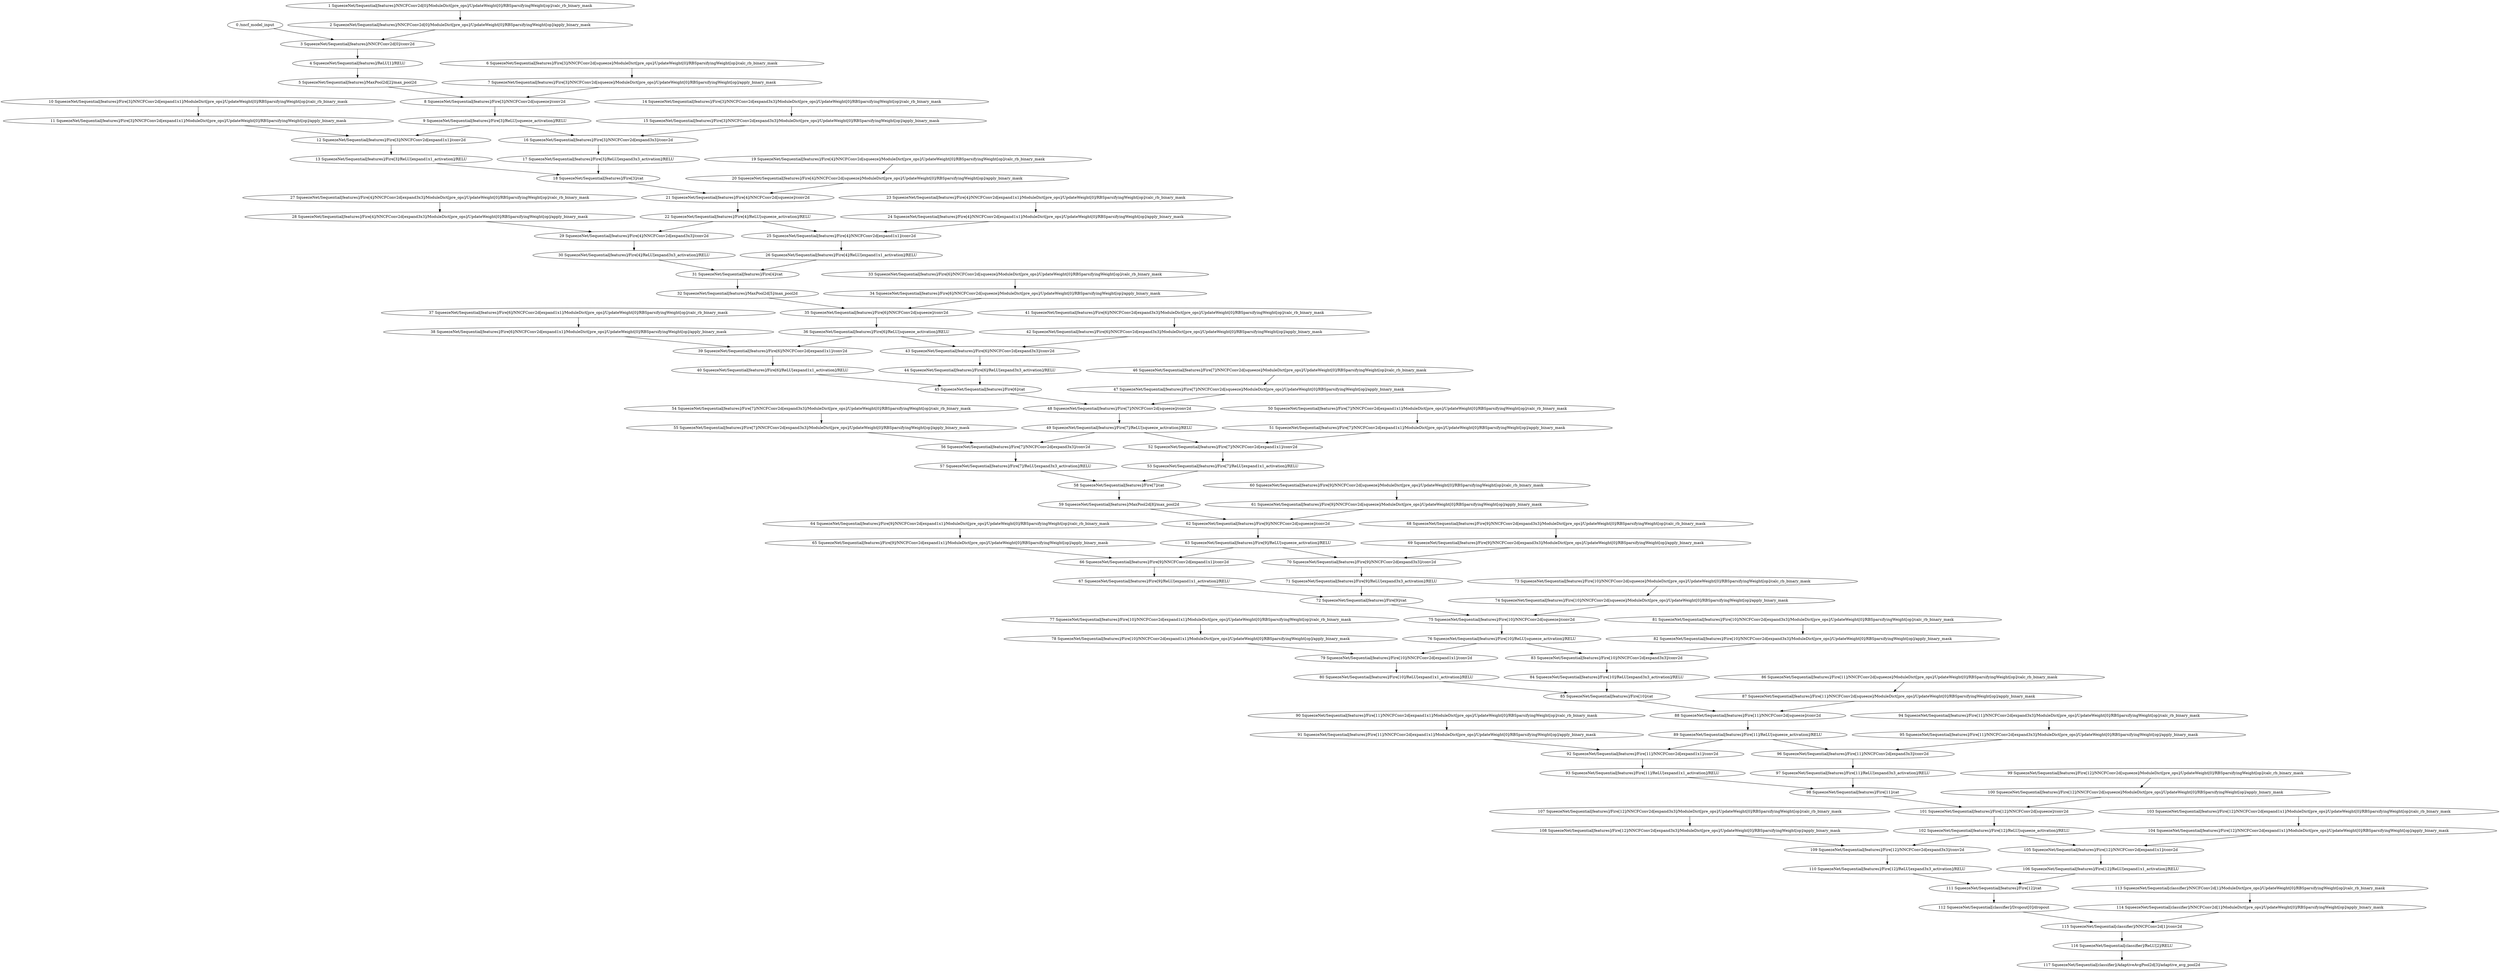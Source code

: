 strict digraph  {
"0 /nncf_model_input" [id=0, scope="", type=nncf_model_input];
"1 SqueezeNet/Sequential[features]/NNCFConv2d[0]/ModuleDict[pre_ops]/UpdateWeight[0]/RBSparsifyingWeight[op]/calc_rb_binary_mask" [id=1, scope="SqueezeNet/Sequential[features]/NNCFConv2d[0]/ModuleDict[pre_ops]/UpdateWeight[0]/RBSparsifyingWeight[op]", type=calc_rb_binary_mask];
"2 SqueezeNet/Sequential[features]/NNCFConv2d[0]/ModuleDict[pre_ops]/UpdateWeight[0]/RBSparsifyingWeight[op]/apply_binary_mask" [id=2, scope="SqueezeNet/Sequential[features]/NNCFConv2d[0]/ModuleDict[pre_ops]/UpdateWeight[0]/RBSparsifyingWeight[op]", type=apply_binary_mask];
"3 SqueezeNet/Sequential[features]/NNCFConv2d[0]/conv2d" [id=3, scope="SqueezeNet/Sequential[features]/NNCFConv2d[0]", type=conv2d];
"4 SqueezeNet/Sequential[features]/ReLU[1]/RELU" [id=4, scope="SqueezeNet/Sequential[features]/ReLU[1]", type=RELU];
"5 SqueezeNet/Sequential[features]/MaxPool2d[2]/max_pool2d" [id=5, scope="SqueezeNet/Sequential[features]/MaxPool2d[2]", type=max_pool2d];
"6 SqueezeNet/Sequential[features]/Fire[3]/NNCFConv2d[squeeze]/ModuleDict[pre_ops]/UpdateWeight[0]/RBSparsifyingWeight[op]/calc_rb_binary_mask" [id=6, scope="SqueezeNet/Sequential[features]/Fire[3]/NNCFConv2d[squeeze]/ModuleDict[pre_ops]/UpdateWeight[0]/RBSparsifyingWeight[op]", type=calc_rb_binary_mask];
"7 SqueezeNet/Sequential[features]/Fire[3]/NNCFConv2d[squeeze]/ModuleDict[pre_ops]/UpdateWeight[0]/RBSparsifyingWeight[op]/apply_binary_mask" [id=7, scope="SqueezeNet/Sequential[features]/Fire[3]/NNCFConv2d[squeeze]/ModuleDict[pre_ops]/UpdateWeight[0]/RBSparsifyingWeight[op]", type=apply_binary_mask];
"8 SqueezeNet/Sequential[features]/Fire[3]/NNCFConv2d[squeeze]/conv2d" [id=8, scope="SqueezeNet/Sequential[features]/Fire[3]/NNCFConv2d[squeeze]", type=conv2d];
"9 SqueezeNet/Sequential[features]/Fire[3]/ReLU[squeeze_activation]/RELU" [id=9, scope="SqueezeNet/Sequential[features]/Fire[3]/ReLU[squeeze_activation]", type=RELU];
"10 SqueezeNet/Sequential[features]/Fire[3]/NNCFConv2d[expand1x1]/ModuleDict[pre_ops]/UpdateWeight[0]/RBSparsifyingWeight[op]/calc_rb_binary_mask" [id=10, scope="SqueezeNet/Sequential[features]/Fire[3]/NNCFConv2d[expand1x1]/ModuleDict[pre_ops]/UpdateWeight[0]/RBSparsifyingWeight[op]", type=calc_rb_binary_mask];
"11 SqueezeNet/Sequential[features]/Fire[3]/NNCFConv2d[expand1x1]/ModuleDict[pre_ops]/UpdateWeight[0]/RBSparsifyingWeight[op]/apply_binary_mask" [id=11, scope="SqueezeNet/Sequential[features]/Fire[3]/NNCFConv2d[expand1x1]/ModuleDict[pre_ops]/UpdateWeight[0]/RBSparsifyingWeight[op]", type=apply_binary_mask];
"12 SqueezeNet/Sequential[features]/Fire[3]/NNCFConv2d[expand1x1]/conv2d" [id=12, scope="SqueezeNet/Sequential[features]/Fire[3]/NNCFConv2d[expand1x1]", type=conv2d];
"13 SqueezeNet/Sequential[features]/Fire[3]/ReLU[expand1x1_activation]/RELU" [id=13, scope="SqueezeNet/Sequential[features]/Fire[3]/ReLU[expand1x1_activation]", type=RELU];
"14 SqueezeNet/Sequential[features]/Fire[3]/NNCFConv2d[expand3x3]/ModuleDict[pre_ops]/UpdateWeight[0]/RBSparsifyingWeight[op]/calc_rb_binary_mask" [id=14, scope="SqueezeNet/Sequential[features]/Fire[3]/NNCFConv2d[expand3x3]/ModuleDict[pre_ops]/UpdateWeight[0]/RBSparsifyingWeight[op]", type=calc_rb_binary_mask];
"15 SqueezeNet/Sequential[features]/Fire[3]/NNCFConv2d[expand3x3]/ModuleDict[pre_ops]/UpdateWeight[0]/RBSparsifyingWeight[op]/apply_binary_mask" [id=15, scope="SqueezeNet/Sequential[features]/Fire[3]/NNCFConv2d[expand3x3]/ModuleDict[pre_ops]/UpdateWeight[0]/RBSparsifyingWeight[op]", type=apply_binary_mask];
"16 SqueezeNet/Sequential[features]/Fire[3]/NNCFConv2d[expand3x3]/conv2d" [id=16, scope="SqueezeNet/Sequential[features]/Fire[3]/NNCFConv2d[expand3x3]", type=conv2d];
"17 SqueezeNet/Sequential[features]/Fire[3]/ReLU[expand3x3_activation]/RELU" [id=17, scope="SqueezeNet/Sequential[features]/Fire[3]/ReLU[expand3x3_activation]", type=RELU];
"18 SqueezeNet/Sequential[features]/Fire[3]/cat" [id=18, scope="SqueezeNet/Sequential[features]/Fire[3]", type=cat];
"19 SqueezeNet/Sequential[features]/Fire[4]/NNCFConv2d[squeeze]/ModuleDict[pre_ops]/UpdateWeight[0]/RBSparsifyingWeight[op]/calc_rb_binary_mask" [id=19, scope="SqueezeNet/Sequential[features]/Fire[4]/NNCFConv2d[squeeze]/ModuleDict[pre_ops]/UpdateWeight[0]/RBSparsifyingWeight[op]", type=calc_rb_binary_mask];
"20 SqueezeNet/Sequential[features]/Fire[4]/NNCFConv2d[squeeze]/ModuleDict[pre_ops]/UpdateWeight[0]/RBSparsifyingWeight[op]/apply_binary_mask" [id=20, scope="SqueezeNet/Sequential[features]/Fire[4]/NNCFConv2d[squeeze]/ModuleDict[pre_ops]/UpdateWeight[0]/RBSparsifyingWeight[op]", type=apply_binary_mask];
"21 SqueezeNet/Sequential[features]/Fire[4]/NNCFConv2d[squeeze]/conv2d" [id=21, scope="SqueezeNet/Sequential[features]/Fire[4]/NNCFConv2d[squeeze]", type=conv2d];
"22 SqueezeNet/Sequential[features]/Fire[4]/ReLU[squeeze_activation]/RELU" [id=22, scope="SqueezeNet/Sequential[features]/Fire[4]/ReLU[squeeze_activation]", type=RELU];
"23 SqueezeNet/Sequential[features]/Fire[4]/NNCFConv2d[expand1x1]/ModuleDict[pre_ops]/UpdateWeight[0]/RBSparsifyingWeight[op]/calc_rb_binary_mask" [id=23, scope="SqueezeNet/Sequential[features]/Fire[4]/NNCFConv2d[expand1x1]/ModuleDict[pre_ops]/UpdateWeight[0]/RBSparsifyingWeight[op]", type=calc_rb_binary_mask];
"24 SqueezeNet/Sequential[features]/Fire[4]/NNCFConv2d[expand1x1]/ModuleDict[pre_ops]/UpdateWeight[0]/RBSparsifyingWeight[op]/apply_binary_mask" [id=24, scope="SqueezeNet/Sequential[features]/Fire[4]/NNCFConv2d[expand1x1]/ModuleDict[pre_ops]/UpdateWeight[0]/RBSparsifyingWeight[op]", type=apply_binary_mask];
"25 SqueezeNet/Sequential[features]/Fire[4]/NNCFConv2d[expand1x1]/conv2d" [id=25, scope="SqueezeNet/Sequential[features]/Fire[4]/NNCFConv2d[expand1x1]", type=conv2d];
"26 SqueezeNet/Sequential[features]/Fire[4]/ReLU[expand1x1_activation]/RELU" [id=26, scope="SqueezeNet/Sequential[features]/Fire[4]/ReLU[expand1x1_activation]", type=RELU];
"27 SqueezeNet/Sequential[features]/Fire[4]/NNCFConv2d[expand3x3]/ModuleDict[pre_ops]/UpdateWeight[0]/RBSparsifyingWeight[op]/calc_rb_binary_mask" [id=27, scope="SqueezeNet/Sequential[features]/Fire[4]/NNCFConv2d[expand3x3]/ModuleDict[pre_ops]/UpdateWeight[0]/RBSparsifyingWeight[op]", type=calc_rb_binary_mask];
"28 SqueezeNet/Sequential[features]/Fire[4]/NNCFConv2d[expand3x3]/ModuleDict[pre_ops]/UpdateWeight[0]/RBSparsifyingWeight[op]/apply_binary_mask" [id=28, scope="SqueezeNet/Sequential[features]/Fire[4]/NNCFConv2d[expand3x3]/ModuleDict[pre_ops]/UpdateWeight[0]/RBSparsifyingWeight[op]", type=apply_binary_mask];
"29 SqueezeNet/Sequential[features]/Fire[4]/NNCFConv2d[expand3x3]/conv2d" [id=29, scope="SqueezeNet/Sequential[features]/Fire[4]/NNCFConv2d[expand3x3]", type=conv2d];
"30 SqueezeNet/Sequential[features]/Fire[4]/ReLU[expand3x3_activation]/RELU" [id=30, scope="SqueezeNet/Sequential[features]/Fire[4]/ReLU[expand3x3_activation]", type=RELU];
"31 SqueezeNet/Sequential[features]/Fire[4]/cat" [id=31, scope="SqueezeNet/Sequential[features]/Fire[4]", type=cat];
"32 SqueezeNet/Sequential[features]/MaxPool2d[5]/max_pool2d" [id=32, scope="SqueezeNet/Sequential[features]/MaxPool2d[5]", type=max_pool2d];
"33 SqueezeNet/Sequential[features]/Fire[6]/NNCFConv2d[squeeze]/ModuleDict[pre_ops]/UpdateWeight[0]/RBSparsifyingWeight[op]/calc_rb_binary_mask" [id=33, scope="SqueezeNet/Sequential[features]/Fire[6]/NNCFConv2d[squeeze]/ModuleDict[pre_ops]/UpdateWeight[0]/RBSparsifyingWeight[op]", type=calc_rb_binary_mask];
"34 SqueezeNet/Sequential[features]/Fire[6]/NNCFConv2d[squeeze]/ModuleDict[pre_ops]/UpdateWeight[0]/RBSparsifyingWeight[op]/apply_binary_mask" [id=34, scope="SqueezeNet/Sequential[features]/Fire[6]/NNCFConv2d[squeeze]/ModuleDict[pre_ops]/UpdateWeight[0]/RBSparsifyingWeight[op]", type=apply_binary_mask];
"35 SqueezeNet/Sequential[features]/Fire[6]/NNCFConv2d[squeeze]/conv2d" [id=35, scope="SqueezeNet/Sequential[features]/Fire[6]/NNCFConv2d[squeeze]", type=conv2d];
"36 SqueezeNet/Sequential[features]/Fire[6]/ReLU[squeeze_activation]/RELU" [id=36, scope="SqueezeNet/Sequential[features]/Fire[6]/ReLU[squeeze_activation]", type=RELU];
"37 SqueezeNet/Sequential[features]/Fire[6]/NNCFConv2d[expand1x1]/ModuleDict[pre_ops]/UpdateWeight[0]/RBSparsifyingWeight[op]/calc_rb_binary_mask" [id=37, scope="SqueezeNet/Sequential[features]/Fire[6]/NNCFConv2d[expand1x1]/ModuleDict[pre_ops]/UpdateWeight[0]/RBSparsifyingWeight[op]", type=calc_rb_binary_mask];
"38 SqueezeNet/Sequential[features]/Fire[6]/NNCFConv2d[expand1x1]/ModuleDict[pre_ops]/UpdateWeight[0]/RBSparsifyingWeight[op]/apply_binary_mask" [id=38, scope="SqueezeNet/Sequential[features]/Fire[6]/NNCFConv2d[expand1x1]/ModuleDict[pre_ops]/UpdateWeight[0]/RBSparsifyingWeight[op]", type=apply_binary_mask];
"39 SqueezeNet/Sequential[features]/Fire[6]/NNCFConv2d[expand1x1]/conv2d" [id=39, scope="SqueezeNet/Sequential[features]/Fire[6]/NNCFConv2d[expand1x1]", type=conv2d];
"40 SqueezeNet/Sequential[features]/Fire[6]/ReLU[expand1x1_activation]/RELU" [id=40, scope="SqueezeNet/Sequential[features]/Fire[6]/ReLU[expand1x1_activation]", type=RELU];
"41 SqueezeNet/Sequential[features]/Fire[6]/NNCFConv2d[expand3x3]/ModuleDict[pre_ops]/UpdateWeight[0]/RBSparsifyingWeight[op]/calc_rb_binary_mask" [id=41, scope="SqueezeNet/Sequential[features]/Fire[6]/NNCFConv2d[expand3x3]/ModuleDict[pre_ops]/UpdateWeight[0]/RBSparsifyingWeight[op]", type=calc_rb_binary_mask];
"42 SqueezeNet/Sequential[features]/Fire[6]/NNCFConv2d[expand3x3]/ModuleDict[pre_ops]/UpdateWeight[0]/RBSparsifyingWeight[op]/apply_binary_mask" [id=42, scope="SqueezeNet/Sequential[features]/Fire[6]/NNCFConv2d[expand3x3]/ModuleDict[pre_ops]/UpdateWeight[0]/RBSparsifyingWeight[op]", type=apply_binary_mask];
"43 SqueezeNet/Sequential[features]/Fire[6]/NNCFConv2d[expand3x3]/conv2d" [id=43, scope="SqueezeNet/Sequential[features]/Fire[6]/NNCFConv2d[expand3x3]", type=conv2d];
"44 SqueezeNet/Sequential[features]/Fire[6]/ReLU[expand3x3_activation]/RELU" [id=44, scope="SqueezeNet/Sequential[features]/Fire[6]/ReLU[expand3x3_activation]", type=RELU];
"45 SqueezeNet/Sequential[features]/Fire[6]/cat" [id=45, scope="SqueezeNet/Sequential[features]/Fire[6]", type=cat];
"46 SqueezeNet/Sequential[features]/Fire[7]/NNCFConv2d[squeeze]/ModuleDict[pre_ops]/UpdateWeight[0]/RBSparsifyingWeight[op]/calc_rb_binary_mask" [id=46, scope="SqueezeNet/Sequential[features]/Fire[7]/NNCFConv2d[squeeze]/ModuleDict[pre_ops]/UpdateWeight[0]/RBSparsifyingWeight[op]", type=calc_rb_binary_mask];
"47 SqueezeNet/Sequential[features]/Fire[7]/NNCFConv2d[squeeze]/ModuleDict[pre_ops]/UpdateWeight[0]/RBSparsifyingWeight[op]/apply_binary_mask" [id=47, scope="SqueezeNet/Sequential[features]/Fire[7]/NNCFConv2d[squeeze]/ModuleDict[pre_ops]/UpdateWeight[0]/RBSparsifyingWeight[op]", type=apply_binary_mask];
"48 SqueezeNet/Sequential[features]/Fire[7]/NNCFConv2d[squeeze]/conv2d" [id=48, scope="SqueezeNet/Sequential[features]/Fire[7]/NNCFConv2d[squeeze]", type=conv2d];
"49 SqueezeNet/Sequential[features]/Fire[7]/ReLU[squeeze_activation]/RELU" [id=49, scope="SqueezeNet/Sequential[features]/Fire[7]/ReLU[squeeze_activation]", type=RELU];
"50 SqueezeNet/Sequential[features]/Fire[7]/NNCFConv2d[expand1x1]/ModuleDict[pre_ops]/UpdateWeight[0]/RBSparsifyingWeight[op]/calc_rb_binary_mask" [id=50, scope="SqueezeNet/Sequential[features]/Fire[7]/NNCFConv2d[expand1x1]/ModuleDict[pre_ops]/UpdateWeight[0]/RBSparsifyingWeight[op]", type=calc_rb_binary_mask];
"51 SqueezeNet/Sequential[features]/Fire[7]/NNCFConv2d[expand1x1]/ModuleDict[pre_ops]/UpdateWeight[0]/RBSparsifyingWeight[op]/apply_binary_mask" [id=51, scope="SqueezeNet/Sequential[features]/Fire[7]/NNCFConv2d[expand1x1]/ModuleDict[pre_ops]/UpdateWeight[0]/RBSparsifyingWeight[op]", type=apply_binary_mask];
"52 SqueezeNet/Sequential[features]/Fire[7]/NNCFConv2d[expand1x1]/conv2d" [id=52, scope="SqueezeNet/Sequential[features]/Fire[7]/NNCFConv2d[expand1x1]", type=conv2d];
"53 SqueezeNet/Sequential[features]/Fire[7]/ReLU[expand1x1_activation]/RELU" [id=53, scope="SqueezeNet/Sequential[features]/Fire[7]/ReLU[expand1x1_activation]", type=RELU];
"54 SqueezeNet/Sequential[features]/Fire[7]/NNCFConv2d[expand3x3]/ModuleDict[pre_ops]/UpdateWeight[0]/RBSparsifyingWeight[op]/calc_rb_binary_mask" [id=54, scope="SqueezeNet/Sequential[features]/Fire[7]/NNCFConv2d[expand3x3]/ModuleDict[pre_ops]/UpdateWeight[0]/RBSparsifyingWeight[op]", type=calc_rb_binary_mask];
"55 SqueezeNet/Sequential[features]/Fire[7]/NNCFConv2d[expand3x3]/ModuleDict[pre_ops]/UpdateWeight[0]/RBSparsifyingWeight[op]/apply_binary_mask" [id=55, scope="SqueezeNet/Sequential[features]/Fire[7]/NNCFConv2d[expand3x3]/ModuleDict[pre_ops]/UpdateWeight[0]/RBSparsifyingWeight[op]", type=apply_binary_mask];
"56 SqueezeNet/Sequential[features]/Fire[7]/NNCFConv2d[expand3x3]/conv2d" [id=56, scope="SqueezeNet/Sequential[features]/Fire[7]/NNCFConv2d[expand3x3]", type=conv2d];
"57 SqueezeNet/Sequential[features]/Fire[7]/ReLU[expand3x3_activation]/RELU" [id=57, scope="SqueezeNet/Sequential[features]/Fire[7]/ReLU[expand3x3_activation]", type=RELU];
"58 SqueezeNet/Sequential[features]/Fire[7]/cat" [id=58, scope="SqueezeNet/Sequential[features]/Fire[7]", type=cat];
"59 SqueezeNet/Sequential[features]/MaxPool2d[8]/max_pool2d" [id=59, scope="SqueezeNet/Sequential[features]/MaxPool2d[8]", type=max_pool2d];
"60 SqueezeNet/Sequential[features]/Fire[9]/NNCFConv2d[squeeze]/ModuleDict[pre_ops]/UpdateWeight[0]/RBSparsifyingWeight[op]/calc_rb_binary_mask" [id=60, scope="SqueezeNet/Sequential[features]/Fire[9]/NNCFConv2d[squeeze]/ModuleDict[pre_ops]/UpdateWeight[0]/RBSparsifyingWeight[op]", type=calc_rb_binary_mask];
"61 SqueezeNet/Sequential[features]/Fire[9]/NNCFConv2d[squeeze]/ModuleDict[pre_ops]/UpdateWeight[0]/RBSparsifyingWeight[op]/apply_binary_mask" [id=61, scope="SqueezeNet/Sequential[features]/Fire[9]/NNCFConv2d[squeeze]/ModuleDict[pre_ops]/UpdateWeight[0]/RBSparsifyingWeight[op]", type=apply_binary_mask];
"62 SqueezeNet/Sequential[features]/Fire[9]/NNCFConv2d[squeeze]/conv2d" [id=62, scope="SqueezeNet/Sequential[features]/Fire[9]/NNCFConv2d[squeeze]", type=conv2d];
"63 SqueezeNet/Sequential[features]/Fire[9]/ReLU[squeeze_activation]/RELU" [id=63, scope="SqueezeNet/Sequential[features]/Fire[9]/ReLU[squeeze_activation]", type=RELU];
"64 SqueezeNet/Sequential[features]/Fire[9]/NNCFConv2d[expand1x1]/ModuleDict[pre_ops]/UpdateWeight[0]/RBSparsifyingWeight[op]/calc_rb_binary_mask" [id=64, scope="SqueezeNet/Sequential[features]/Fire[9]/NNCFConv2d[expand1x1]/ModuleDict[pre_ops]/UpdateWeight[0]/RBSparsifyingWeight[op]", type=calc_rb_binary_mask];
"65 SqueezeNet/Sequential[features]/Fire[9]/NNCFConv2d[expand1x1]/ModuleDict[pre_ops]/UpdateWeight[0]/RBSparsifyingWeight[op]/apply_binary_mask" [id=65, scope="SqueezeNet/Sequential[features]/Fire[9]/NNCFConv2d[expand1x1]/ModuleDict[pre_ops]/UpdateWeight[0]/RBSparsifyingWeight[op]", type=apply_binary_mask];
"66 SqueezeNet/Sequential[features]/Fire[9]/NNCFConv2d[expand1x1]/conv2d" [id=66, scope="SqueezeNet/Sequential[features]/Fire[9]/NNCFConv2d[expand1x1]", type=conv2d];
"67 SqueezeNet/Sequential[features]/Fire[9]/ReLU[expand1x1_activation]/RELU" [id=67, scope="SqueezeNet/Sequential[features]/Fire[9]/ReLU[expand1x1_activation]", type=RELU];
"68 SqueezeNet/Sequential[features]/Fire[9]/NNCFConv2d[expand3x3]/ModuleDict[pre_ops]/UpdateWeight[0]/RBSparsifyingWeight[op]/calc_rb_binary_mask" [id=68, scope="SqueezeNet/Sequential[features]/Fire[9]/NNCFConv2d[expand3x3]/ModuleDict[pre_ops]/UpdateWeight[0]/RBSparsifyingWeight[op]", type=calc_rb_binary_mask];
"69 SqueezeNet/Sequential[features]/Fire[9]/NNCFConv2d[expand3x3]/ModuleDict[pre_ops]/UpdateWeight[0]/RBSparsifyingWeight[op]/apply_binary_mask" [id=69, scope="SqueezeNet/Sequential[features]/Fire[9]/NNCFConv2d[expand3x3]/ModuleDict[pre_ops]/UpdateWeight[0]/RBSparsifyingWeight[op]", type=apply_binary_mask];
"70 SqueezeNet/Sequential[features]/Fire[9]/NNCFConv2d[expand3x3]/conv2d" [id=70, scope="SqueezeNet/Sequential[features]/Fire[9]/NNCFConv2d[expand3x3]", type=conv2d];
"71 SqueezeNet/Sequential[features]/Fire[9]/ReLU[expand3x3_activation]/RELU" [id=71, scope="SqueezeNet/Sequential[features]/Fire[9]/ReLU[expand3x3_activation]", type=RELU];
"72 SqueezeNet/Sequential[features]/Fire[9]/cat" [id=72, scope="SqueezeNet/Sequential[features]/Fire[9]", type=cat];
"73 SqueezeNet/Sequential[features]/Fire[10]/NNCFConv2d[squeeze]/ModuleDict[pre_ops]/UpdateWeight[0]/RBSparsifyingWeight[op]/calc_rb_binary_mask" [id=73, scope="SqueezeNet/Sequential[features]/Fire[10]/NNCFConv2d[squeeze]/ModuleDict[pre_ops]/UpdateWeight[0]/RBSparsifyingWeight[op]", type=calc_rb_binary_mask];
"74 SqueezeNet/Sequential[features]/Fire[10]/NNCFConv2d[squeeze]/ModuleDict[pre_ops]/UpdateWeight[0]/RBSparsifyingWeight[op]/apply_binary_mask" [id=74, scope="SqueezeNet/Sequential[features]/Fire[10]/NNCFConv2d[squeeze]/ModuleDict[pre_ops]/UpdateWeight[0]/RBSparsifyingWeight[op]", type=apply_binary_mask];
"75 SqueezeNet/Sequential[features]/Fire[10]/NNCFConv2d[squeeze]/conv2d" [id=75, scope="SqueezeNet/Sequential[features]/Fire[10]/NNCFConv2d[squeeze]", type=conv2d];
"76 SqueezeNet/Sequential[features]/Fire[10]/ReLU[squeeze_activation]/RELU" [id=76, scope="SqueezeNet/Sequential[features]/Fire[10]/ReLU[squeeze_activation]", type=RELU];
"77 SqueezeNet/Sequential[features]/Fire[10]/NNCFConv2d[expand1x1]/ModuleDict[pre_ops]/UpdateWeight[0]/RBSparsifyingWeight[op]/calc_rb_binary_mask" [id=77, scope="SqueezeNet/Sequential[features]/Fire[10]/NNCFConv2d[expand1x1]/ModuleDict[pre_ops]/UpdateWeight[0]/RBSparsifyingWeight[op]", type=calc_rb_binary_mask];
"78 SqueezeNet/Sequential[features]/Fire[10]/NNCFConv2d[expand1x1]/ModuleDict[pre_ops]/UpdateWeight[0]/RBSparsifyingWeight[op]/apply_binary_mask" [id=78, scope="SqueezeNet/Sequential[features]/Fire[10]/NNCFConv2d[expand1x1]/ModuleDict[pre_ops]/UpdateWeight[0]/RBSparsifyingWeight[op]", type=apply_binary_mask];
"79 SqueezeNet/Sequential[features]/Fire[10]/NNCFConv2d[expand1x1]/conv2d" [id=79, scope="SqueezeNet/Sequential[features]/Fire[10]/NNCFConv2d[expand1x1]", type=conv2d];
"80 SqueezeNet/Sequential[features]/Fire[10]/ReLU[expand1x1_activation]/RELU" [id=80, scope="SqueezeNet/Sequential[features]/Fire[10]/ReLU[expand1x1_activation]", type=RELU];
"81 SqueezeNet/Sequential[features]/Fire[10]/NNCFConv2d[expand3x3]/ModuleDict[pre_ops]/UpdateWeight[0]/RBSparsifyingWeight[op]/calc_rb_binary_mask" [id=81, scope="SqueezeNet/Sequential[features]/Fire[10]/NNCFConv2d[expand3x3]/ModuleDict[pre_ops]/UpdateWeight[0]/RBSparsifyingWeight[op]", type=calc_rb_binary_mask];
"82 SqueezeNet/Sequential[features]/Fire[10]/NNCFConv2d[expand3x3]/ModuleDict[pre_ops]/UpdateWeight[0]/RBSparsifyingWeight[op]/apply_binary_mask" [id=82, scope="SqueezeNet/Sequential[features]/Fire[10]/NNCFConv2d[expand3x3]/ModuleDict[pre_ops]/UpdateWeight[0]/RBSparsifyingWeight[op]", type=apply_binary_mask];
"83 SqueezeNet/Sequential[features]/Fire[10]/NNCFConv2d[expand3x3]/conv2d" [id=83, scope="SqueezeNet/Sequential[features]/Fire[10]/NNCFConv2d[expand3x3]", type=conv2d];
"84 SqueezeNet/Sequential[features]/Fire[10]/ReLU[expand3x3_activation]/RELU" [id=84, scope="SqueezeNet/Sequential[features]/Fire[10]/ReLU[expand3x3_activation]", type=RELU];
"85 SqueezeNet/Sequential[features]/Fire[10]/cat" [id=85, scope="SqueezeNet/Sequential[features]/Fire[10]", type=cat];
"86 SqueezeNet/Sequential[features]/Fire[11]/NNCFConv2d[squeeze]/ModuleDict[pre_ops]/UpdateWeight[0]/RBSparsifyingWeight[op]/calc_rb_binary_mask" [id=86, scope="SqueezeNet/Sequential[features]/Fire[11]/NNCFConv2d[squeeze]/ModuleDict[pre_ops]/UpdateWeight[0]/RBSparsifyingWeight[op]", type=calc_rb_binary_mask];
"87 SqueezeNet/Sequential[features]/Fire[11]/NNCFConv2d[squeeze]/ModuleDict[pre_ops]/UpdateWeight[0]/RBSparsifyingWeight[op]/apply_binary_mask" [id=87, scope="SqueezeNet/Sequential[features]/Fire[11]/NNCFConv2d[squeeze]/ModuleDict[pre_ops]/UpdateWeight[0]/RBSparsifyingWeight[op]", type=apply_binary_mask];
"88 SqueezeNet/Sequential[features]/Fire[11]/NNCFConv2d[squeeze]/conv2d" [id=88, scope="SqueezeNet/Sequential[features]/Fire[11]/NNCFConv2d[squeeze]", type=conv2d];
"89 SqueezeNet/Sequential[features]/Fire[11]/ReLU[squeeze_activation]/RELU" [id=89, scope="SqueezeNet/Sequential[features]/Fire[11]/ReLU[squeeze_activation]", type=RELU];
"90 SqueezeNet/Sequential[features]/Fire[11]/NNCFConv2d[expand1x1]/ModuleDict[pre_ops]/UpdateWeight[0]/RBSparsifyingWeight[op]/calc_rb_binary_mask" [id=90, scope="SqueezeNet/Sequential[features]/Fire[11]/NNCFConv2d[expand1x1]/ModuleDict[pre_ops]/UpdateWeight[0]/RBSparsifyingWeight[op]", type=calc_rb_binary_mask];
"91 SqueezeNet/Sequential[features]/Fire[11]/NNCFConv2d[expand1x1]/ModuleDict[pre_ops]/UpdateWeight[0]/RBSparsifyingWeight[op]/apply_binary_mask" [id=91, scope="SqueezeNet/Sequential[features]/Fire[11]/NNCFConv2d[expand1x1]/ModuleDict[pre_ops]/UpdateWeight[0]/RBSparsifyingWeight[op]", type=apply_binary_mask];
"92 SqueezeNet/Sequential[features]/Fire[11]/NNCFConv2d[expand1x1]/conv2d" [id=92, scope="SqueezeNet/Sequential[features]/Fire[11]/NNCFConv2d[expand1x1]", type=conv2d];
"93 SqueezeNet/Sequential[features]/Fire[11]/ReLU[expand1x1_activation]/RELU" [id=93, scope="SqueezeNet/Sequential[features]/Fire[11]/ReLU[expand1x1_activation]", type=RELU];
"94 SqueezeNet/Sequential[features]/Fire[11]/NNCFConv2d[expand3x3]/ModuleDict[pre_ops]/UpdateWeight[0]/RBSparsifyingWeight[op]/calc_rb_binary_mask" [id=94, scope="SqueezeNet/Sequential[features]/Fire[11]/NNCFConv2d[expand3x3]/ModuleDict[pre_ops]/UpdateWeight[0]/RBSparsifyingWeight[op]", type=calc_rb_binary_mask];
"95 SqueezeNet/Sequential[features]/Fire[11]/NNCFConv2d[expand3x3]/ModuleDict[pre_ops]/UpdateWeight[0]/RBSparsifyingWeight[op]/apply_binary_mask" [id=95, scope="SqueezeNet/Sequential[features]/Fire[11]/NNCFConv2d[expand3x3]/ModuleDict[pre_ops]/UpdateWeight[0]/RBSparsifyingWeight[op]", type=apply_binary_mask];
"96 SqueezeNet/Sequential[features]/Fire[11]/NNCFConv2d[expand3x3]/conv2d" [id=96, scope="SqueezeNet/Sequential[features]/Fire[11]/NNCFConv2d[expand3x3]", type=conv2d];
"97 SqueezeNet/Sequential[features]/Fire[11]/ReLU[expand3x3_activation]/RELU" [id=97, scope="SqueezeNet/Sequential[features]/Fire[11]/ReLU[expand3x3_activation]", type=RELU];
"98 SqueezeNet/Sequential[features]/Fire[11]/cat" [id=98, scope="SqueezeNet/Sequential[features]/Fire[11]", type=cat];
"99 SqueezeNet/Sequential[features]/Fire[12]/NNCFConv2d[squeeze]/ModuleDict[pre_ops]/UpdateWeight[0]/RBSparsifyingWeight[op]/calc_rb_binary_mask" [id=99, scope="SqueezeNet/Sequential[features]/Fire[12]/NNCFConv2d[squeeze]/ModuleDict[pre_ops]/UpdateWeight[0]/RBSparsifyingWeight[op]", type=calc_rb_binary_mask];
"100 SqueezeNet/Sequential[features]/Fire[12]/NNCFConv2d[squeeze]/ModuleDict[pre_ops]/UpdateWeight[0]/RBSparsifyingWeight[op]/apply_binary_mask" [id=100, scope="SqueezeNet/Sequential[features]/Fire[12]/NNCFConv2d[squeeze]/ModuleDict[pre_ops]/UpdateWeight[0]/RBSparsifyingWeight[op]", type=apply_binary_mask];
"101 SqueezeNet/Sequential[features]/Fire[12]/NNCFConv2d[squeeze]/conv2d" [id=101, scope="SqueezeNet/Sequential[features]/Fire[12]/NNCFConv2d[squeeze]", type=conv2d];
"102 SqueezeNet/Sequential[features]/Fire[12]/ReLU[squeeze_activation]/RELU" [id=102, scope="SqueezeNet/Sequential[features]/Fire[12]/ReLU[squeeze_activation]", type=RELU];
"103 SqueezeNet/Sequential[features]/Fire[12]/NNCFConv2d[expand1x1]/ModuleDict[pre_ops]/UpdateWeight[0]/RBSparsifyingWeight[op]/calc_rb_binary_mask" [id=103, scope="SqueezeNet/Sequential[features]/Fire[12]/NNCFConv2d[expand1x1]/ModuleDict[pre_ops]/UpdateWeight[0]/RBSparsifyingWeight[op]", type=calc_rb_binary_mask];
"104 SqueezeNet/Sequential[features]/Fire[12]/NNCFConv2d[expand1x1]/ModuleDict[pre_ops]/UpdateWeight[0]/RBSparsifyingWeight[op]/apply_binary_mask" [id=104, scope="SqueezeNet/Sequential[features]/Fire[12]/NNCFConv2d[expand1x1]/ModuleDict[pre_ops]/UpdateWeight[0]/RBSparsifyingWeight[op]", type=apply_binary_mask];
"105 SqueezeNet/Sequential[features]/Fire[12]/NNCFConv2d[expand1x1]/conv2d" [id=105, scope="SqueezeNet/Sequential[features]/Fire[12]/NNCFConv2d[expand1x1]", type=conv2d];
"106 SqueezeNet/Sequential[features]/Fire[12]/ReLU[expand1x1_activation]/RELU" [id=106, scope="SqueezeNet/Sequential[features]/Fire[12]/ReLU[expand1x1_activation]", type=RELU];
"107 SqueezeNet/Sequential[features]/Fire[12]/NNCFConv2d[expand3x3]/ModuleDict[pre_ops]/UpdateWeight[0]/RBSparsifyingWeight[op]/calc_rb_binary_mask" [id=107, scope="SqueezeNet/Sequential[features]/Fire[12]/NNCFConv2d[expand3x3]/ModuleDict[pre_ops]/UpdateWeight[0]/RBSparsifyingWeight[op]", type=calc_rb_binary_mask];
"108 SqueezeNet/Sequential[features]/Fire[12]/NNCFConv2d[expand3x3]/ModuleDict[pre_ops]/UpdateWeight[0]/RBSparsifyingWeight[op]/apply_binary_mask" [id=108, scope="SqueezeNet/Sequential[features]/Fire[12]/NNCFConv2d[expand3x3]/ModuleDict[pre_ops]/UpdateWeight[0]/RBSparsifyingWeight[op]", type=apply_binary_mask];
"109 SqueezeNet/Sequential[features]/Fire[12]/NNCFConv2d[expand3x3]/conv2d" [id=109, scope="SqueezeNet/Sequential[features]/Fire[12]/NNCFConv2d[expand3x3]", type=conv2d];
"110 SqueezeNet/Sequential[features]/Fire[12]/ReLU[expand3x3_activation]/RELU" [id=110, scope="SqueezeNet/Sequential[features]/Fire[12]/ReLU[expand3x3_activation]", type=RELU];
"111 SqueezeNet/Sequential[features]/Fire[12]/cat" [id=111, scope="SqueezeNet/Sequential[features]/Fire[12]", type=cat];
"112 SqueezeNet/Sequential[classifier]/Dropout[0]/dropout" [id=112, scope="SqueezeNet/Sequential[classifier]/Dropout[0]", type=dropout];
"113 SqueezeNet/Sequential[classifier]/NNCFConv2d[1]/ModuleDict[pre_ops]/UpdateWeight[0]/RBSparsifyingWeight[op]/calc_rb_binary_mask" [id=113, scope="SqueezeNet/Sequential[classifier]/NNCFConv2d[1]/ModuleDict[pre_ops]/UpdateWeight[0]/RBSparsifyingWeight[op]", type=calc_rb_binary_mask];
"114 SqueezeNet/Sequential[classifier]/NNCFConv2d[1]/ModuleDict[pre_ops]/UpdateWeight[0]/RBSparsifyingWeight[op]/apply_binary_mask" [id=114, scope="SqueezeNet/Sequential[classifier]/NNCFConv2d[1]/ModuleDict[pre_ops]/UpdateWeight[0]/RBSparsifyingWeight[op]", type=apply_binary_mask];
"115 SqueezeNet/Sequential[classifier]/NNCFConv2d[1]/conv2d" [id=115, scope="SqueezeNet/Sequential[classifier]/NNCFConv2d[1]", type=conv2d];
"116 SqueezeNet/Sequential[classifier]/ReLU[2]/RELU" [id=116, scope="SqueezeNet/Sequential[classifier]/ReLU[2]", type=RELU];
"117 SqueezeNet/Sequential[classifier]/AdaptiveAvgPool2d[3]/adaptive_avg_pool2d" [id=117, scope="SqueezeNet/Sequential[classifier]/AdaptiveAvgPool2d[3]", type=adaptive_avg_pool2d];
"0 /nncf_model_input" -> "3 SqueezeNet/Sequential[features]/NNCFConv2d[0]/conv2d";
"1 SqueezeNet/Sequential[features]/NNCFConv2d[0]/ModuleDict[pre_ops]/UpdateWeight[0]/RBSparsifyingWeight[op]/calc_rb_binary_mask" -> "2 SqueezeNet/Sequential[features]/NNCFConv2d[0]/ModuleDict[pre_ops]/UpdateWeight[0]/RBSparsifyingWeight[op]/apply_binary_mask";
"2 SqueezeNet/Sequential[features]/NNCFConv2d[0]/ModuleDict[pre_ops]/UpdateWeight[0]/RBSparsifyingWeight[op]/apply_binary_mask" -> "3 SqueezeNet/Sequential[features]/NNCFConv2d[0]/conv2d";
"3 SqueezeNet/Sequential[features]/NNCFConv2d[0]/conv2d" -> "4 SqueezeNet/Sequential[features]/ReLU[1]/RELU";
"4 SqueezeNet/Sequential[features]/ReLU[1]/RELU" -> "5 SqueezeNet/Sequential[features]/MaxPool2d[2]/max_pool2d";
"5 SqueezeNet/Sequential[features]/MaxPool2d[2]/max_pool2d" -> "8 SqueezeNet/Sequential[features]/Fire[3]/NNCFConv2d[squeeze]/conv2d";
"6 SqueezeNet/Sequential[features]/Fire[3]/NNCFConv2d[squeeze]/ModuleDict[pre_ops]/UpdateWeight[0]/RBSparsifyingWeight[op]/calc_rb_binary_mask" -> "7 SqueezeNet/Sequential[features]/Fire[3]/NNCFConv2d[squeeze]/ModuleDict[pre_ops]/UpdateWeight[0]/RBSparsifyingWeight[op]/apply_binary_mask";
"7 SqueezeNet/Sequential[features]/Fire[3]/NNCFConv2d[squeeze]/ModuleDict[pre_ops]/UpdateWeight[0]/RBSparsifyingWeight[op]/apply_binary_mask" -> "8 SqueezeNet/Sequential[features]/Fire[3]/NNCFConv2d[squeeze]/conv2d";
"8 SqueezeNet/Sequential[features]/Fire[3]/NNCFConv2d[squeeze]/conv2d" -> "9 SqueezeNet/Sequential[features]/Fire[3]/ReLU[squeeze_activation]/RELU";
"9 SqueezeNet/Sequential[features]/Fire[3]/ReLU[squeeze_activation]/RELU" -> "12 SqueezeNet/Sequential[features]/Fire[3]/NNCFConv2d[expand1x1]/conv2d";
"9 SqueezeNet/Sequential[features]/Fire[3]/ReLU[squeeze_activation]/RELU" -> "16 SqueezeNet/Sequential[features]/Fire[3]/NNCFConv2d[expand3x3]/conv2d";
"10 SqueezeNet/Sequential[features]/Fire[3]/NNCFConv2d[expand1x1]/ModuleDict[pre_ops]/UpdateWeight[0]/RBSparsifyingWeight[op]/calc_rb_binary_mask" -> "11 SqueezeNet/Sequential[features]/Fire[3]/NNCFConv2d[expand1x1]/ModuleDict[pre_ops]/UpdateWeight[0]/RBSparsifyingWeight[op]/apply_binary_mask";
"11 SqueezeNet/Sequential[features]/Fire[3]/NNCFConv2d[expand1x1]/ModuleDict[pre_ops]/UpdateWeight[0]/RBSparsifyingWeight[op]/apply_binary_mask" -> "12 SqueezeNet/Sequential[features]/Fire[3]/NNCFConv2d[expand1x1]/conv2d";
"12 SqueezeNet/Sequential[features]/Fire[3]/NNCFConv2d[expand1x1]/conv2d" -> "13 SqueezeNet/Sequential[features]/Fire[3]/ReLU[expand1x1_activation]/RELU";
"13 SqueezeNet/Sequential[features]/Fire[3]/ReLU[expand1x1_activation]/RELU" -> "18 SqueezeNet/Sequential[features]/Fire[3]/cat";
"14 SqueezeNet/Sequential[features]/Fire[3]/NNCFConv2d[expand3x3]/ModuleDict[pre_ops]/UpdateWeight[0]/RBSparsifyingWeight[op]/calc_rb_binary_mask" -> "15 SqueezeNet/Sequential[features]/Fire[3]/NNCFConv2d[expand3x3]/ModuleDict[pre_ops]/UpdateWeight[0]/RBSparsifyingWeight[op]/apply_binary_mask";
"15 SqueezeNet/Sequential[features]/Fire[3]/NNCFConv2d[expand3x3]/ModuleDict[pre_ops]/UpdateWeight[0]/RBSparsifyingWeight[op]/apply_binary_mask" -> "16 SqueezeNet/Sequential[features]/Fire[3]/NNCFConv2d[expand3x3]/conv2d";
"16 SqueezeNet/Sequential[features]/Fire[3]/NNCFConv2d[expand3x3]/conv2d" -> "17 SqueezeNet/Sequential[features]/Fire[3]/ReLU[expand3x3_activation]/RELU";
"17 SqueezeNet/Sequential[features]/Fire[3]/ReLU[expand3x3_activation]/RELU" -> "18 SqueezeNet/Sequential[features]/Fire[3]/cat";
"18 SqueezeNet/Sequential[features]/Fire[3]/cat" -> "21 SqueezeNet/Sequential[features]/Fire[4]/NNCFConv2d[squeeze]/conv2d";
"19 SqueezeNet/Sequential[features]/Fire[4]/NNCFConv2d[squeeze]/ModuleDict[pre_ops]/UpdateWeight[0]/RBSparsifyingWeight[op]/calc_rb_binary_mask" -> "20 SqueezeNet/Sequential[features]/Fire[4]/NNCFConv2d[squeeze]/ModuleDict[pre_ops]/UpdateWeight[0]/RBSparsifyingWeight[op]/apply_binary_mask";
"20 SqueezeNet/Sequential[features]/Fire[4]/NNCFConv2d[squeeze]/ModuleDict[pre_ops]/UpdateWeight[0]/RBSparsifyingWeight[op]/apply_binary_mask" -> "21 SqueezeNet/Sequential[features]/Fire[4]/NNCFConv2d[squeeze]/conv2d";
"21 SqueezeNet/Sequential[features]/Fire[4]/NNCFConv2d[squeeze]/conv2d" -> "22 SqueezeNet/Sequential[features]/Fire[4]/ReLU[squeeze_activation]/RELU";
"22 SqueezeNet/Sequential[features]/Fire[4]/ReLU[squeeze_activation]/RELU" -> "25 SqueezeNet/Sequential[features]/Fire[4]/NNCFConv2d[expand1x1]/conv2d";
"22 SqueezeNet/Sequential[features]/Fire[4]/ReLU[squeeze_activation]/RELU" -> "29 SqueezeNet/Sequential[features]/Fire[4]/NNCFConv2d[expand3x3]/conv2d";
"23 SqueezeNet/Sequential[features]/Fire[4]/NNCFConv2d[expand1x1]/ModuleDict[pre_ops]/UpdateWeight[0]/RBSparsifyingWeight[op]/calc_rb_binary_mask" -> "24 SqueezeNet/Sequential[features]/Fire[4]/NNCFConv2d[expand1x1]/ModuleDict[pre_ops]/UpdateWeight[0]/RBSparsifyingWeight[op]/apply_binary_mask";
"24 SqueezeNet/Sequential[features]/Fire[4]/NNCFConv2d[expand1x1]/ModuleDict[pre_ops]/UpdateWeight[0]/RBSparsifyingWeight[op]/apply_binary_mask" -> "25 SqueezeNet/Sequential[features]/Fire[4]/NNCFConv2d[expand1x1]/conv2d";
"25 SqueezeNet/Sequential[features]/Fire[4]/NNCFConv2d[expand1x1]/conv2d" -> "26 SqueezeNet/Sequential[features]/Fire[4]/ReLU[expand1x1_activation]/RELU";
"26 SqueezeNet/Sequential[features]/Fire[4]/ReLU[expand1x1_activation]/RELU" -> "31 SqueezeNet/Sequential[features]/Fire[4]/cat";
"27 SqueezeNet/Sequential[features]/Fire[4]/NNCFConv2d[expand3x3]/ModuleDict[pre_ops]/UpdateWeight[0]/RBSparsifyingWeight[op]/calc_rb_binary_mask" -> "28 SqueezeNet/Sequential[features]/Fire[4]/NNCFConv2d[expand3x3]/ModuleDict[pre_ops]/UpdateWeight[0]/RBSparsifyingWeight[op]/apply_binary_mask";
"28 SqueezeNet/Sequential[features]/Fire[4]/NNCFConv2d[expand3x3]/ModuleDict[pre_ops]/UpdateWeight[0]/RBSparsifyingWeight[op]/apply_binary_mask" -> "29 SqueezeNet/Sequential[features]/Fire[4]/NNCFConv2d[expand3x3]/conv2d";
"29 SqueezeNet/Sequential[features]/Fire[4]/NNCFConv2d[expand3x3]/conv2d" -> "30 SqueezeNet/Sequential[features]/Fire[4]/ReLU[expand3x3_activation]/RELU";
"30 SqueezeNet/Sequential[features]/Fire[4]/ReLU[expand3x3_activation]/RELU" -> "31 SqueezeNet/Sequential[features]/Fire[4]/cat";
"31 SqueezeNet/Sequential[features]/Fire[4]/cat" -> "32 SqueezeNet/Sequential[features]/MaxPool2d[5]/max_pool2d";
"32 SqueezeNet/Sequential[features]/MaxPool2d[5]/max_pool2d" -> "35 SqueezeNet/Sequential[features]/Fire[6]/NNCFConv2d[squeeze]/conv2d";
"33 SqueezeNet/Sequential[features]/Fire[6]/NNCFConv2d[squeeze]/ModuleDict[pre_ops]/UpdateWeight[0]/RBSparsifyingWeight[op]/calc_rb_binary_mask" -> "34 SqueezeNet/Sequential[features]/Fire[6]/NNCFConv2d[squeeze]/ModuleDict[pre_ops]/UpdateWeight[0]/RBSparsifyingWeight[op]/apply_binary_mask";
"34 SqueezeNet/Sequential[features]/Fire[6]/NNCFConv2d[squeeze]/ModuleDict[pre_ops]/UpdateWeight[0]/RBSparsifyingWeight[op]/apply_binary_mask" -> "35 SqueezeNet/Sequential[features]/Fire[6]/NNCFConv2d[squeeze]/conv2d";
"35 SqueezeNet/Sequential[features]/Fire[6]/NNCFConv2d[squeeze]/conv2d" -> "36 SqueezeNet/Sequential[features]/Fire[6]/ReLU[squeeze_activation]/RELU";
"36 SqueezeNet/Sequential[features]/Fire[6]/ReLU[squeeze_activation]/RELU" -> "39 SqueezeNet/Sequential[features]/Fire[6]/NNCFConv2d[expand1x1]/conv2d";
"36 SqueezeNet/Sequential[features]/Fire[6]/ReLU[squeeze_activation]/RELU" -> "43 SqueezeNet/Sequential[features]/Fire[6]/NNCFConv2d[expand3x3]/conv2d";
"37 SqueezeNet/Sequential[features]/Fire[6]/NNCFConv2d[expand1x1]/ModuleDict[pre_ops]/UpdateWeight[0]/RBSparsifyingWeight[op]/calc_rb_binary_mask" -> "38 SqueezeNet/Sequential[features]/Fire[6]/NNCFConv2d[expand1x1]/ModuleDict[pre_ops]/UpdateWeight[0]/RBSparsifyingWeight[op]/apply_binary_mask";
"38 SqueezeNet/Sequential[features]/Fire[6]/NNCFConv2d[expand1x1]/ModuleDict[pre_ops]/UpdateWeight[0]/RBSparsifyingWeight[op]/apply_binary_mask" -> "39 SqueezeNet/Sequential[features]/Fire[6]/NNCFConv2d[expand1x1]/conv2d";
"39 SqueezeNet/Sequential[features]/Fire[6]/NNCFConv2d[expand1x1]/conv2d" -> "40 SqueezeNet/Sequential[features]/Fire[6]/ReLU[expand1x1_activation]/RELU";
"40 SqueezeNet/Sequential[features]/Fire[6]/ReLU[expand1x1_activation]/RELU" -> "45 SqueezeNet/Sequential[features]/Fire[6]/cat";
"41 SqueezeNet/Sequential[features]/Fire[6]/NNCFConv2d[expand3x3]/ModuleDict[pre_ops]/UpdateWeight[0]/RBSparsifyingWeight[op]/calc_rb_binary_mask" -> "42 SqueezeNet/Sequential[features]/Fire[6]/NNCFConv2d[expand3x3]/ModuleDict[pre_ops]/UpdateWeight[0]/RBSparsifyingWeight[op]/apply_binary_mask";
"42 SqueezeNet/Sequential[features]/Fire[6]/NNCFConv2d[expand3x3]/ModuleDict[pre_ops]/UpdateWeight[0]/RBSparsifyingWeight[op]/apply_binary_mask" -> "43 SqueezeNet/Sequential[features]/Fire[6]/NNCFConv2d[expand3x3]/conv2d";
"43 SqueezeNet/Sequential[features]/Fire[6]/NNCFConv2d[expand3x3]/conv2d" -> "44 SqueezeNet/Sequential[features]/Fire[6]/ReLU[expand3x3_activation]/RELU";
"44 SqueezeNet/Sequential[features]/Fire[6]/ReLU[expand3x3_activation]/RELU" -> "45 SqueezeNet/Sequential[features]/Fire[6]/cat";
"45 SqueezeNet/Sequential[features]/Fire[6]/cat" -> "48 SqueezeNet/Sequential[features]/Fire[7]/NNCFConv2d[squeeze]/conv2d";
"46 SqueezeNet/Sequential[features]/Fire[7]/NNCFConv2d[squeeze]/ModuleDict[pre_ops]/UpdateWeight[0]/RBSparsifyingWeight[op]/calc_rb_binary_mask" -> "47 SqueezeNet/Sequential[features]/Fire[7]/NNCFConv2d[squeeze]/ModuleDict[pre_ops]/UpdateWeight[0]/RBSparsifyingWeight[op]/apply_binary_mask";
"47 SqueezeNet/Sequential[features]/Fire[7]/NNCFConv2d[squeeze]/ModuleDict[pre_ops]/UpdateWeight[0]/RBSparsifyingWeight[op]/apply_binary_mask" -> "48 SqueezeNet/Sequential[features]/Fire[7]/NNCFConv2d[squeeze]/conv2d";
"48 SqueezeNet/Sequential[features]/Fire[7]/NNCFConv2d[squeeze]/conv2d" -> "49 SqueezeNet/Sequential[features]/Fire[7]/ReLU[squeeze_activation]/RELU";
"49 SqueezeNet/Sequential[features]/Fire[7]/ReLU[squeeze_activation]/RELU" -> "52 SqueezeNet/Sequential[features]/Fire[7]/NNCFConv2d[expand1x1]/conv2d";
"49 SqueezeNet/Sequential[features]/Fire[7]/ReLU[squeeze_activation]/RELU" -> "56 SqueezeNet/Sequential[features]/Fire[7]/NNCFConv2d[expand3x3]/conv2d";
"50 SqueezeNet/Sequential[features]/Fire[7]/NNCFConv2d[expand1x1]/ModuleDict[pre_ops]/UpdateWeight[0]/RBSparsifyingWeight[op]/calc_rb_binary_mask" -> "51 SqueezeNet/Sequential[features]/Fire[7]/NNCFConv2d[expand1x1]/ModuleDict[pre_ops]/UpdateWeight[0]/RBSparsifyingWeight[op]/apply_binary_mask";
"51 SqueezeNet/Sequential[features]/Fire[7]/NNCFConv2d[expand1x1]/ModuleDict[pre_ops]/UpdateWeight[0]/RBSparsifyingWeight[op]/apply_binary_mask" -> "52 SqueezeNet/Sequential[features]/Fire[7]/NNCFConv2d[expand1x1]/conv2d";
"52 SqueezeNet/Sequential[features]/Fire[7]/NNCFConv2d[expand1x1]/conv2d" -> "53 SqueezeNet/Sequential[features]/Fire[7]/ReLU[expand1x1_activation]/RELU";
"53 SqueezeNet/Sequential[features]/Fire[7]/ReLU[expand1x1_activation]/RELU" -> "58 SqueezeNet/Sequential[features]/Fire[7]/cat";
"54 SqueezeNet/Sequential[features]/Fire[7]/NNCFConv2d[expand3x3]/ModuleDict[pre_ops]/UpdateWeight[0]/RBSparsifyingWeight[op]/calc_rb_binary_mask" -> "55 SqueezeNet/Sequential[features]/Fire[7]/NNCFConv2d[expand3x3]/ModuleDict[pre_ops]/UpdateWeight[0]/RBSparsifyingWeight[op]/apply_binary_mask";
"55 SqueezeNet/Sequential[features]/Fire[7]/NNCFConv2d[expand3x3]/ModuleDict[pre_ops]/UpdateWeight[0]/RBSparsifyingWeight[op]/apply_binary_mask" -> "56 SqueezeNet/Sequential[features]/Fire[7]/NNCFConv2d[expand3x3]/conv2d";
"56 SqueezeNet/Sequential[features]/Fire[7]/NNCFConv2d[expand3x3]/conv2d" -> "57 SqueezeNet/Sequential[features]/Fire[7]/ReLU[expand3x3_activation]/RELU";
"57 SqueezeNet/Sequential[features]/Fire[7]/ReLU[expand3x3_activation]/RELU" -> "58 SqueezeNet/Sequential[features]/Fire[7]/cat";
"58 SqueezeNet/Sequential[features]/Fire[7]/cat" -> "59 SqueezeNet/Sequential[features]/MaxPool2d[8]/max_pool2d";
"59 SqueezeNet/Sequential[features]/MaxPool2d[8]/max_pool2d" -> "62 SqueezeNet/Sequential[features]/Fire[9]/NNCFConv2d[squeeze]/conv2d";
"60 SqueezeNet/Sequential[features]/Fire[9]/NNCFConv2d[squeeze]/ModuleDict[pre_ops]/UpdateWeight[0]/RBSparsifyingWeight[op]/calc_rb_binary_mask" -> "61 SqueezeNet/Sequential[features]/Fire[9]/NNCFConv2d[squeeze]/ModuleDict[pre_ops]/UpdateWeight[0]/RBSparsifyingWeight[op]/apply_binary_mask";
"61 SqueezeNet/Sequential[features]/Fire[9]/NNCFConv2d[squeeze]/ModuleDict[pre_ops]/UpdateWeight[0]/RBSparsifyingWeight[op]/apply_binary_mask" -> "62 SqueezeNet/Sequential[features]/Fire[9]/NNCFConv2d[squeeze]/conv2d";
"62 SqueezeNet/Sequential[features]/Fire[9]/NNCFConv2d[squeeze]/conv2d" -> "63 SqueezeNet/Sequential[features]/Fire[9]/ReLU[squeeze_activation]/RELU";
"63 SqueezeNet/Sequential[features]/Fire[9]/ReLU[squeeze_activation]/RELU" -> "66 SqueezeNet/Sequential[features]/Fire[9]/NNCFConv2d[expand1x1]/conv2d";
"63 SqueezeNet/Sequential[features]/Fire[9]/ReLU[squeeze_activation]/RELU" -> "70 SqueezeNet/Sequential[features]/Fire[9]/NNCFConv2d[expand3x3]/conv2d";
"64 SqueezeNet/Sequential[features]/Fire[9]/NNCFConv2d[expand1x1]/ModuleDict[pre_ops]/UpdateWeight[0]/RBSparsifyingWeight[op]/calc_rb_binary_mask" -> "65 SqueezeNet/Sequential[features]/Fire[9]/NNCFConv2d[expand1x1]/ModuleDict[pre_ops]/UpdateWeight[0]/RBSparsifyingWeight[op]/apply_binary_mask";
"65 SqueezeNet/Sequential[features]/Fire[9]/NNCFConv2d[expand1x1]/ModuleDict[pre_ops]/UpdateWeight[0]/RBSparsifyingWeight[op]/apply_binary_mask" -> "66 SqueezeNet/Sequential[features]/Fire[9]/NNCFConv2d[expand1x1]/conv2d";
"66 SqueezeNet/Sequential[features]/Fire[9]/NNCFConv2d[expand1x1]/conv2d" -> "67 SqueezeNet/Sequential[features]/Fire[9]/ReLU[expand1x1_activation]/RELU";
"67 SqueezeNet/Sequential[features]/Fire[9]/ReLU[expand1x1_activation]/RELU" -> "72 SqueezeNet/Sequential[features]/Fire[9]/cat";
"68 SqueezeNet/Sequential[features]/Fire[9]/NNCFConv2d[expand3x3]/ModuleDict[pre_ops]/UpdateWeight[0]/RBSparsifyingWeight[op]/calc_rb_binary_mask" -> "69 SqueezeNet/Sequential[features]/Fire[9]/NNCFConv2d[expand3x3]/ModuleDict[pre_ops]/UpdateWeight[0]/RBSparsifyingWeight[op]/apply_binary_mask";
"69 SqueezeNet/Sequential[features]/Fire[9]/NNCFConv2d[expand3x3]/ModuleDict[pre_ops]/UpdateWeight[0]/RBSparsifyingWeight[op]/apply_binary_mask" -> "70 SqueezeNet/Sequential[features]/Fire[9]/NNCFConv2d[expand3x3]/conv2d";
"70 SqueezeNet/Sequential[features]/Fire[9]/NNCFConv2d[expand3x3]/conv2d" -> "71 SqueezeNet/Sequential[features]/Fire[9]/ReLU[expand3x3_activation]/RELU";
"71 SqueezeNet/Sequential[features]/Fire[9]/ReLU[expand3x3_activation]/RELU" -> "72 SqueezeNet/Sequential[features]/Fire[9]/cat";
"72 SqueezeNet/Sequential[features]/Fire[9]/cat" -> "75 SqueezeNet/Sequential[features]/Fire[10]/NNCFConv2d[squeeze]/conv2d";
"73 SqueezeNet/Sequential[features]/Fire[10]/NNCFConv2d[squeeze]/ModuleDict[pre_ops]/UpdateWeight[0]/RBSparsifyingWeight[op]/calc_rb_binary_mask" -> "74 SqueezeNet/Sequential[features]/Fire[10]/NNCFConv2d[squeeze]/ModuleDict[pre_ops]/UpdateWeight[0]/RBSparsifyingWeight[op]/apply_binary_mask";
"74 SqueezeNet/Sequential[features]/Fire[10]/NNCFConv2d[squeeze]/ModuleDict[pre_ops]/UpdateWeight[0]/RBSparsifyingWeight[op]/apply_binary_mask" -> "75 SqueezeNet/Sequential[features]/Fire[10]/NNCFConv2d[squeeze]/conv2d";
"75 SqueezeNet/Sequential[features]/Fire[10]/NNCFConv2d[squeeze]/conv2d" -> "76 SqueezeNet/Sequential[features]/Fire[10]/ReLU[squeeze_activation]/RELU";
"76 SqueezeNet/Sequential[features]/Fire[10]/ReLU[squeeze_activation]/RELU" -> "79 SqueezeNet/Sequential[features]/Fire[10]/NNCFConv2d[expand1x1]/conv2d";
"76 SqueezeNet/Sequential[features]/Fire[10]/ReLU[squeeze_activation]/RELU" -> "83 SqueezeNet/Sequential[features]/Fire[10]/NNCFConv2d[expand3x3]/conv2d";
"77 SqueezeNet/Sequential[features]/Fire[10]/NNCFConv2d[expand1x1]/ModuleDict[pre_ops]/UpdateWeight[0]/RBSparsifyingWeight[op]/calc_rb_binary_mask" -> "78 SqueezeNet/Sequential[features]/Fire[10]/NNCFConv2d[expand1x1]/ModuleDict[pre_ops]/UpdateWeight[0]/RBSparsifyingWeight[op]/apply_binary_mask";
"78 SqueezeNet/Sequential[features]/Fire[10]/NNCFConv2d[expand1x1]/ModuleDict[pre_ops]/UpdateWeight[0]/RBSparsifyingWeight[op]/apply_binary_mask" -> "79 SqueezeNet/Sequential[features]/Fire[10]/NNCFConv2d[expand1x1]/conv2d";
"79 SqueezeNet/Sequential[features]/Fire[10]/NNCFConv2d[expand1x1]/conv2d" -> "80 SqueezeNet/Sequential[features]/Fire[10]/ReLU[expand1x1_activation]/RELU";
"80 SqueezeNet/Sequential[features]/Fire[10]/ReLU[expand1x1_activation]/RELU" -> "85 SqueezeNet/Sequential[features]/Fire[10]/cat";
"81 SqueezeNet/Sequential[features]/Fire[10]/NNCFConv2d[expand3x3]/ModuleDict[pre_ops]/UpdateWeight[0]/RBSparsifyingWeight[op]/calc_rb_binary_mask" -> "82 SqueezeNet/Sequential[features]/Fire[10]/NNCFConv2d[expand3x3]/ModuleDict[pre_ops]/UpdateWeight[0]/RBSparsifyingWeight[op]/apply_binary_mask";
"82 SqueezeNet/Sequential[features]/Fire[10]/NNCFConv2d[expand3x3]/ModuleDict[pre_ops]/UpdateWeight[0]/RBSparsifyingWeight[op]/apply_binary_mask" -> "83 SqueezeNet/Sequential[features]/Fire[10]/NNCFConv2d[expand3x3]/conv2d";
"83 SqueezeNet/Sequential[features]/Fire[10]/NNCFConv2d[expand3x3]/conv2d" -> "84 SqueezeNet/Sequential[features]/Fire[10]/ReLU[expand3x3_activation]/RELU";
"84 SqueezeNet/Sequential[features]/Fire[10]/ReLU[expand3x3_activation]/RELU" -> "85 SqueezeNet/Sequential[features]/Fire[10]/cat";
"85 SqueezeNet/Sequential[features]/Fire[10]/cat" -> "88 SqueezeNet/Sequential[features]/Fire[11]/NNCFConv2d[squeeze]/conv2d";
"86 SqueezeNet/Sequential[features]/Fire[11]/NNCFConv2d[squeeze]/ModuleDict[pre_ops]/UpdateWeight[0]/RBSparsifyingWeight[op]/calc_rb_binary_mask" -> "87 SqueezeNet/Sequential[features]/Fire[11]/NNCFConv2d[squeeze]/ModuleDict[pre_ops]/UpdateWeight[0]/RBSparsifyingWeight[op]/apply_binary_mask";
"87 SqueezeNet/Sequential[features]/Fire[11]/NNCFConv2d[squeeze]/ModuleDict[pre_ops]/UpdateWeight[0]/RBSparsifyingWeight[op]/apply_binary_mask" -> "88 SqueezeNet/Sequential[features]/Fire[11]/NNCFConv2d[squeeze]/conv2d";
"88 SqueezeNet/Sequential[features]/Fire[11]/NNCFConv2d[squeeze]/conv2d" -> "89 SqueezeNet/Sequential[features]/Fire[11]/ReLU[squeeze_activation]/RELU";
"89 SqueezeNet/Sequential[features]/Fire[11]/ReLU[squeeze_activation]/RELU" -> "92 SqueezeNet/Sequential[features]/Fire[11]/NNCFConv2d[expand1x1]/conv2d";
"89 SqueezeNet/Sequential[features]/Fire[11]/ReLU[squeeze_activation]/RELU" -> "96 SqueezeNet/Sequential[features]/Fire[11]/NNCFConv2d[expand3x3]/conv2d";
"90 SqueezeNet/Sequential[features]/Fire[11]/NNCFConv2d[expand1x1]/ModuleDict[pre_ops]/UpdateWeight[0]/RBSparsifyingWeight[op]/calc_rb_binary_mask" -> "91 SqueezeNet/Sequential[features]/Fire[11]/NNCFConv2d[expand1x1]/ModuleDict[pre_ops]/UpdateWeight[0]/RBSparsifyingWeight[op]/apply_binary_mask";
"91 SqueezeNet/Sequential[features]/Fire[11]/NNCFConv2d[expand1x1]/ModuleDict[pre_ops]/UpdateWeight[0]/RBSparsifyingWeight[op]/apply_binary_mask" -> "92 SqueezeNet/Sequential[features]/Fire[11]/NNCFConv2d[expand1x1]/conv2d";
"92 SqueezeNet/Sequential[features]/Fire[11]/NNCFConv2d[expand1x1]/conv2d" -> "93 SqueezeNet/Sequential[features]/Fire[11]/ReLU[expand1x1_activation]/RELU";
"93 SqueezeNet/Sequential[features]/Fire[11]/ReLU[expand1x1_activation]/RELU" -> "98 SqueezeNet/Sequential[features]/Fire[11]/cat";
"94 SqueezeNet/Sequential[features]/Fire[11]/NNCFConv2d[expand3x3]/ModuleDict[pre_ops]/UpdateWeight[0]/RBSparsifyingWeight[op]/calc_rb_binary_mask" -> "95 SqueezeNet/Sequential[features]/Fire[11]/NNCFConv2d[expand3x3]/ModuleDict[pre_ops]/UpdateWeight[0]/RBSparsifyingWeight[op]/apply_binary_mask";
"95 SqueezeNet/Sequential[features]/Fire[11]/NNCFConv2d[expand3x3]/ModuleDict[pre_ops]/UpdateWeight[0]/RBSparsifyingWeight[op]/apply_binary_mask" -> "96 SqueezeNet/Sequential[features]/Fire[11]/NNCFConv2d[expand3x3]/conv2d";
"96 SqueezeNet/Sequential[features]/Fire[11]/NNCFConv2d[expand3x3]/conv2d" -> "97 SqueezeNet/Sequential[features]/Fire[11]/ReLU[expand3x3_activation]/RELU";
"97 SqueezeNet/Sequential[features]/Fire[11]/ReLU[expand3x3_activation]/RELU" -> "98 SqueezeNet/Sequential[features]/Fire[11]/cat";
"98 SqueezeNet/Sequential[features]/Fire[11]/cat" -> "101 SqueezeNet/Sequential[features]/Fire[12]/NNCFConv2d[squeeze]/conv2d";
"99 SqueezeNet/Sequential[features]/Fire[12]/NNCFConv2d[squeeze]/ModuleDict[pre_ops]/UpdateWeight[0]/RBSparsifyingWeight[op]/calc_rb_binary_mask" -> "100 SqueezeNet/Sequential[features]/Fire[12]/NNCFConv2d[squeeze]/ModuleDict[pre_ops]/UpdateWeight[0]/RBSparsifyingWeight[op]/apply_binary_mask";
"100 SqueezeNet/Sequential[features]/Fire[12]/NNCFConv2d[squeeze]/ModuleDict[pre_ops]/UpdateWeight[0]/RBSparsifyingWeight[op]/apply_binary_mask" -> "101 SqueezeNet/Sequential[features]/Fire[12]/NNCFConv2d[squeeze]/conv2d";
"101 SqueezeNet/Sequential[features]/Fire[12]/NNCFConv2d[squeeze]/conv2d" -> "102 SqueezeNet/Sequential[features]/Fire[12]/ReLU[squeeze_activation]/RELU";
"102 SqueezeNet/Sequential[features]/Fire[12]/ReLU[squeeze_activation]/RELU" -> "105 SqueezeNet/Sequential[features]/Fire[12]/NNCFConv2d[expand1x1]/conv2d";
"102 SqueezeNet/Sequential[features]/Fire[12]/ReLU[squeeze_activation]/RELU" -> "109 SqueezeNet/Sequential[features]/Fire[12]/NNCFConv2d[expand3x3]/conv2d";
"103 SqueezeNet/Sequential[features]/Fire[12]/NNCFConv2d[expand1x1]/ModuleDict[pre_ops]/UpdateWeight[0]/RBSparsifyingWeight[op]/calc_rb_binary_mask" -> "104 SqueezeNet/Sequential[features]/Fire[12]/NNCFConv2d[expand1x1]/ModuleDict[pre_ops]/UpdateWeight[0]/RBSparsifyingWeight[op]/apply_binary_mask";
"104 SqueezeNet/Sequential[features]/Fire[12]/NNCFConv2d[expand1x1]/ModuleDict[pre_ops]/UpdateWeight[0]/RBSparsifyingWeight[op]/apply_binary_mask" -> "105 SqueezeNet/Sequential[features]/Fire[12]/NNCFConv2d[expand1x1]/conv2d";
"105 SqueezeNet/Sequential[features]/Fire[12]/NNCFConv2d[expand1x1]/conv2d" -> "106 SqueezeNet/Sequential[features]/Fire[12]/ReLU[expand1x1_activation]/RELU";
"106 SqueezeNet/Sequential[features]/Fire[12]/ReLU[expand1x1_activation]/RELU" -> "111 SqueezeNet/Sequential[features]/Fire[12]/cat";
"107 SqueezeNet/Sequential[features]/Fire[12]/NNCFConv2d[expand3x3]/ModuleDict[pre_ops]/UpdateWeight[0]/RBSparsifyingWeight[op]/calc_rb_binary_mask" -> "108 SqueezeNet/Sequential[features]/Fire[12]/NNCFConv2d[expand3x3]/ModuleDict[pre_ops]/UpdateWeight[0]/RBSparsifyingWeight[op]/apply_binary_mask";
"108 SqueezeNet/Sequential[features]/Fire[12]/NNCFConv2d[expand3x3]/ModuleDict[pre_ops]/UpdateWeight[0]/RBSparsifyingWeight[op]/apply_binary_mask" -> "109 SqueezeNet/Sequential[features]/Fire[12]/NNCFConv2d[expand3x3]/conv2d";
"109 SqueezeNet/Sequential[features]/Fire[12]/NNCFConv2d[expand3x3]/conv2d" -> "110 SqueezeNet/Sequential[features]/Fire[12]/ReLU[expand3x3_activation]/RELU";
"110 SqueezeNet/Sequential[features]/Fire[12]/ReLU[expand3x3_activation]/RELU" -> "111 SqueezeNet/Sequential[features]/Fire[12]/cat";
"111 SqueezeNet/Sequential[features]/Fire[12]/cat" -> "112 SqueezeNet/Sequential[classifier]/Dropout[0]/dropout";
"112 SqueezeNet/Sequential[classifier]/Dropout[0]/dropout" -> "115 SqueezeNet/Sequential[classifier]/NNCFConv2d[1]/conv2d";
"113 SqueezeNet/Sequential[classifier]/NNCFConv2d[1]/ModuleDict[pre_ops]/UpdateWeight[0]/RBSparsifyingWeight[op]/calc_rb_binary_mask" -> "114 SqueezeNet/Sequential[classifier]/NNCFConv2d[1]/ModuleDict[pre_ops]/UpdateWeight[0]/RBSparsifyingWeight[op]/apply_binary_mask";
"114 SqueezeNet/Sequential[classifier]/NNCFConv2d[1]/ModuleDict[pre_ops]/UpdateWeight[0]/RBSparsifyingWeight[op]/apply_binary_mask" -> "115 SqueezeNet/Sequential[classifier]/NNCFConv2d[1]/conv2d";
"115 SqueezeNet/Sequential[classifier]/NNCFConv2d[1]/conv2d" -> "116 SqueezeNet/Sequential[classifier]/ReLU[2]/RELU";
"116 SqueezeNet/Sequential[classifier]/ReLU[2]/RELU" -> "117 SqueezeNet/Sequential[classifier]/AdaptiveAvgPool2d[3]/adaptive_avg_pool2d";
}
